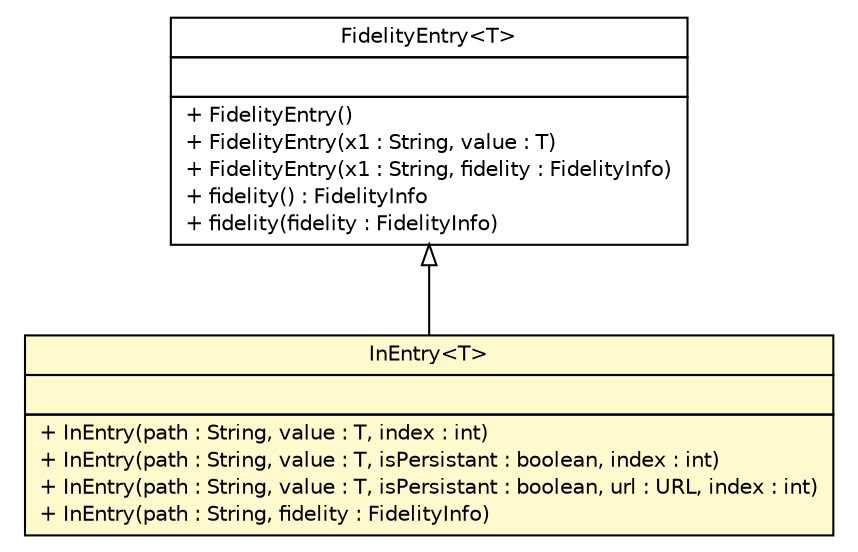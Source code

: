 #!/usr/local/bin/dot
#
# Class diagram 
# Generated by UMLGraph version R5_6 (http://www.umlgraph.org/)
#

digraph G {
	edge [fontname="Helvetica",fontsize=10,labelfontname="Helvetica",labelfontsize=10];
	node [fontname="Helvetica",fontsize=10,shape=plaintext];
	nodesep=0.25;
	ranksep=0.5;
	// sorcer.co.tuple.InEntry<T>
	c290459 [label=<<table title="sorcer.co.tuple.InEntry" border="0" cellborder="1" cellspacing="0" cellpadding="2" port="p" bgcolor="lemonChiffon" href="./InEntry.html">
		<tr><td><table border="0" cellspacing="0" cellpadding="1">
<tr><td align="center" balign="center"> InEntry&lt;T&gt; </td></tr>
		</table></td></tr>
		<tr><td><table border="0" cellspacing="0" cellpadding="1">
<tr><td align="left" balign="left">  </td></tr>
		</table></td></tr>
		<tr><td><table border="0" cellspacing="0" cellpadding="1">
<tr><td align="left" balign="left"> + InEntry(path : String, value : T, index : int) </td></tr>
<tr><td align="left" balign="left"> + InEntry(path : String, value : T, isPersistant : boolean, index : int) </td></tr>
<tr><td align="left" balign="left"> + InEntry(path : String, value : T, isPersistant : boolean, url : URL, index : int) </td></tr>
<tr><td align="left" balign="left"> + InEntry(path : String, fidelity : FidelityInfo) </td></tr>
		</table></td></tr>
		</table>>, URL="./InEntry.html", fontname="Helvetica", fontcolor="black", fontsize=10.0];
	// sorcer.co.tuple.FidelityEntry<T>
	c290464 [label=<<table title="sorcer.co.tuple.FidelityEntry" border="0" cellborder="1" cellspacing="0" cellpadding="2" port="p" href="./FidelityEntry.html">
		<tr><td><table border="0" cellspacing="0" cellpadding="1">
<tr><td align="center" balign="center"> FidelityEntry&lt;T&gt; </td></tr>
		</table></td></tr>
		<tr><td><table border="0" cellspacing="0" cellpadding="1">
<tr><td align="left" balign="left">  </td></tr>
		</table></td></tr>
		<tr><td><table border="0" cellspacing="0" cellpadding="1">
<tr><td align="left" balign="left"> + FidelityEntry() </td></tr>
<tr><td align="left" balign="left"> + FidelityEntry(x1 : String, value : T) </td></tr>
<tr><td align="left" balign="left"> + FidelityEntry(x1 : String, fidelity : FidelityInfo) </td></tr>
<tr><td align="left" balign="left"> + fidelity() : FidelityInfo </td></tr>
<tr><td align="left" balign="left"> + fidelity(fidelity : FidelityInfo) </td></tr>
		</table></td></tr>
		</table>>, URL="./FidelityEntry.html", fontname="Helvetica", fontcolor="black", fontsize=10.0];
	//sorcer.co.tuple.InEntry<T> extends sorcer.co.tuple.FidelityEntry<T>
	c290464:p -> c290459:p [dir=back,arrowtail=empty];
}

